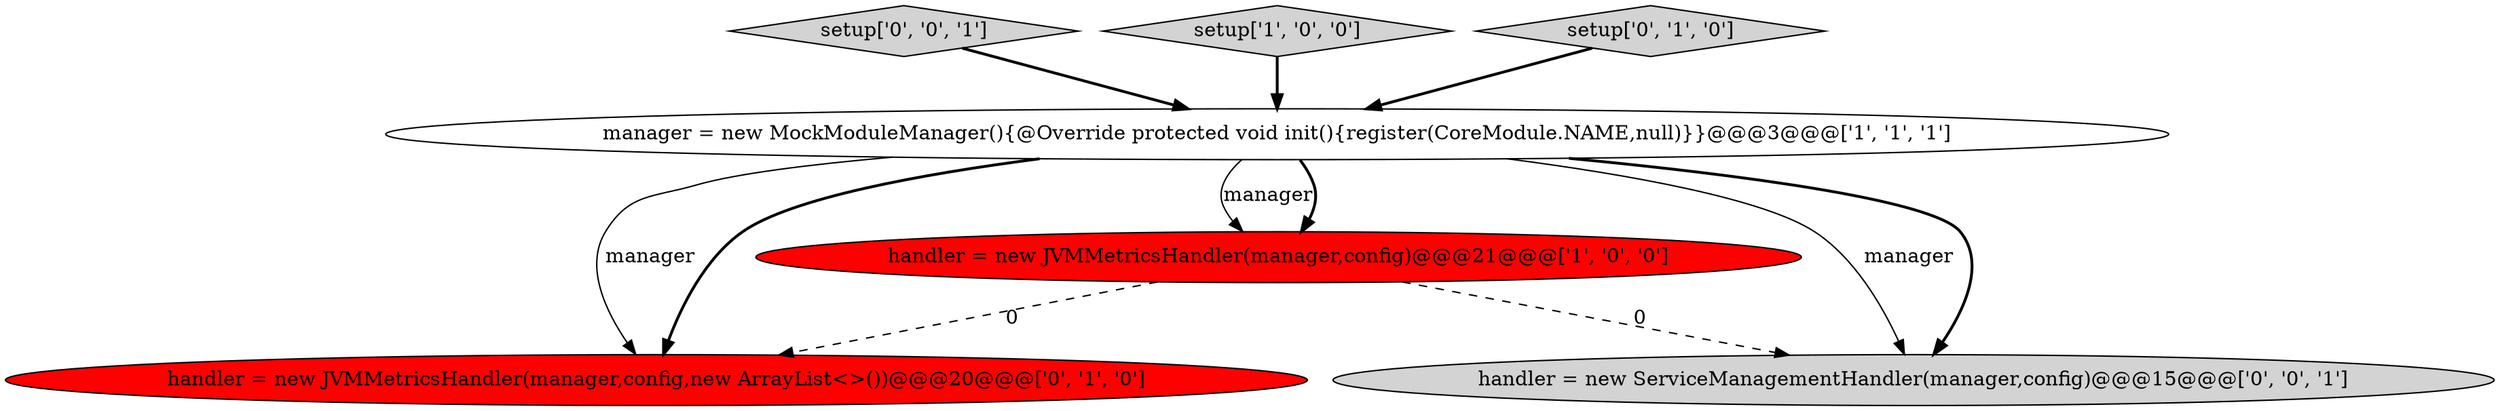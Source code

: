 digraph {
4 [style = filled, label = "handler = new JVMMetricsHandler(manager,config,new ArrayList<>())@@@20@@@['0', '1', '0']", fillcolor = red, shape = ellipse image = "AAA1AAABBB2BBB"];
6 [style = filled, label = "setup['0', '0', '1']", fillcolor = lightgray, shape = diamond image = "AAA0AAABBB3BBB"];
2 [style = filled, label = "manager = new MockModuleManager(){@Override protected void init(){register(CoreModule.NAME,null)}}@@@3@@@['1', '1', '1']", fillcolor = white, shape = ellipse image = "AAA0AAABBB1BBB"];
0 [style = filled, label = "setup['1', '0', '0']", fillcolor = lightgray, shape = diamond image = "AAA0AAABBB1BBB"];
1 [style = filled, label = "handler = new JVMMetricsHandler(manager,config)@@@21@@@['1', '0', '0']", fillcolor = red, shape = ellipse image = "AAA1AAABBB1BBB"];
3 [style = filled, label = "setup['0', '1', '0']", fillcolor = lightgray, shape = diamond image = "AAA0AAABBB2BBB"];
5 [style = filled, label = "handler = new ServiceManagementHandler(manager,config)@@@15@@@['0', '0', '1']", fillcolor = lightgray, shape = ellipse image = "AAA0AAABBB3BBB"];
2->5 [style = solid, label="manager"];
1->4 [style = dashed, label="0"];
2->5 [style = bold, label=""];
1->5 [style = dashed, label="0"];
2->4 [style = solid, label="manager"];
3->2 [style = bold, label=""];
2->1 [style = solid, label="manager"];
2->4 [style = bold, label=""];
2->1 [style = bold, label=""];
0->2 [style = bold, label=""];
6->2 [style = bold, label=""];
}
